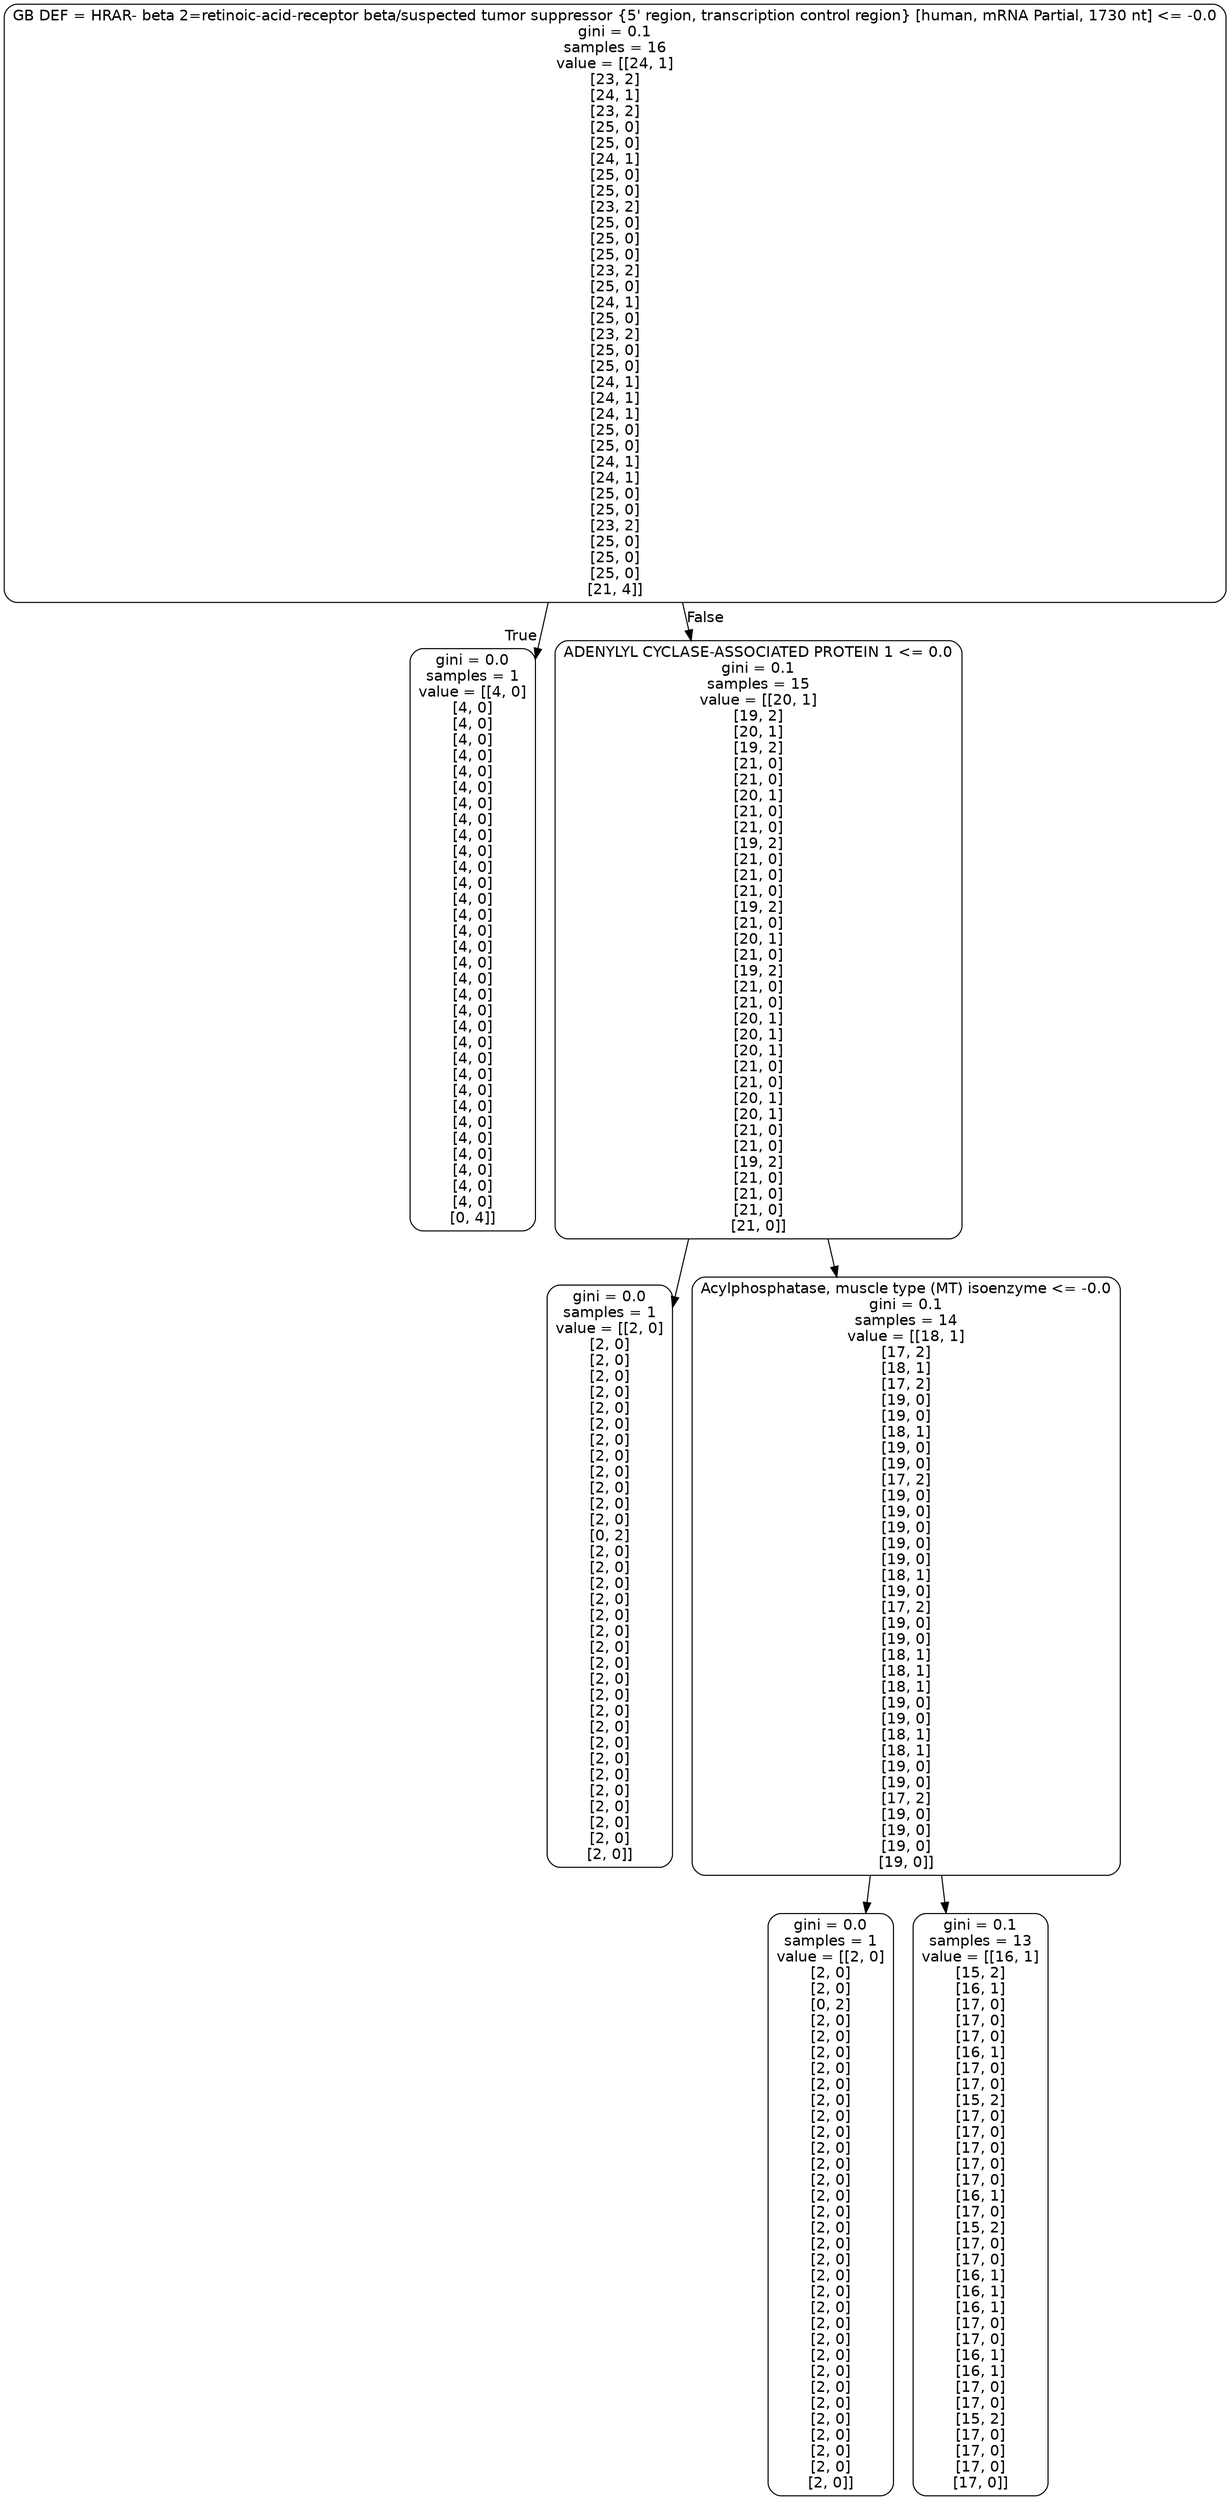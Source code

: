 digraph Tree {
node [shape=box, style="rounded", color="black", fontname=helvetica] ;
edge [fontname=helvetica] ;
0 [label="GB DEF = HRAR- beta 2=retinoic-acid-receptor beta/suspected tumor suppressor {5' region, transcription control region} [human, mRNA Partial, 1730 nt] <= -0.0\ngini = 0.1\nsamples = 16\nvalue = [[24, 1]\n[23, 2]\n[24, 1]\n[23, 2]\n[25, 0]\n[25, 0]\n[24, 1]\n[25, 0]\n[25, 0]\n[23, 2]\n[25, 0]\n[25, 0]\n[25, 0]\n[23, 2]\n[25, 0]\n[24, 1]\n[25, 0]\n[23, 2]\n[25, 0]\n[25, 0]\n[24, 1]\n[24, 1]\n[24, 1]\n[25, 0]\n[25, 0]\n[24, 1]\n[24, 1]\n[25, 0]\n[25, 0]\n[23, 2]\n[25, 0]\n[25, 0]\n[25, 0]\n[21, 4]]"] ;
1 [label="gini = 0.0\nsamples = 1\nvalue = [[4, 0]\n[4, 0]\n[4, 0]\n[4, 0]\n[4, 0]\n[4, 0]\n[4, 0]\n[4, 0]\n[4, 0]\n[4, 0]\n[4, 0]\n[4, 0]\n[4, 0]\n[4, 0]\n[4, 0]\n[4, 0]\n[4, 0]\n[4, 0]\n[4, 0]\n[4, 0]\n[4, 0]\n[4, 0]\n[4, 0]\n[4, 0]\n[4, 0]\n[4, 0]\n[4, 0]\n[4, 0]\n[4, 0]\n[4, 0]\n[4, 0]\n[4, 0]\n[4, 0]\n[0, 4]]"] ;
0 -> 1 [labeldistance=2.5, labelangle=45, headlabel="True"] ;
2 [label="ADENYLYL CYCLASE-ASSOCIATED PROTEIN 1 <= 0.0\ngini = 0.1\nsamples = 15\nvalue = [[20, 1]\n[19, 2]\n[20, 1]\n[19, 2]\n[21, 0]\n[21, 0]\n[20, 1]\n[21, 0]\n[21, 0]\n[19, 2]\n[21, 0]\n[21, 0]\n[21, 0]\n[19, 2]\n[21, 0]\n[20, 1]\n[21, 0]\n[19, 2]\n[21, 0]\n[21, 0]\n[20, 1]\n[20, 1]\n[20, 1]\n[21, 0]\n[21, 0]\n[20, 1]\n[20, 1]\n[21, 0]\n[21, 0]\n[19, 2]\n[21, 0]\n[21, 0]\n[21, 0]\n[21, 0]]"] ;
0 -> 2 [labeldistance=2.5, labelangle=-45, headlabel="False"] ;
3 [label="gini = 0.0\nsamples = 1\nvalue = [[2, 0]\n[2, 0]\n[2, 0]\n[2, 0]\n[2, 0]\n[2, 0]\n[2, 0]\n[2, 0]\n[2, 0]\n[2, 0]\n[2, 0]\n[2, 0]\n[2, 0]\n[0, 2]\n[2, 0]\n[2, 0]\n[2, 0]\n[2, 0]\n[2, 0]\n[2, 0]\n[2, 0]\n[2, 0]\n[2, 0]\n[2, 0]\n[2, 0]\n[2, 0]\n[2, 0]\n[2, 0]\n[2, 0]\n[2, 0]\n[2, 0]\n[2, 0]\n[2, 0]\n[2, 0]]"] ;
2 -> 3 ;
4 [label="Acylphosphatase, muscle type (MT) isoenzyme <= -0.0\ngini = 0.1\nsamples = 14\nvalue = [[18, 1]\n[17, 2]\n[18, 1]\n[17, 2]\n[19, 0]\n[19, 0]\n[18, 1]\n[19, 0]\n[19, 0]\n[17, 2]\n[19, 0]\n[19, 0]\n[19, 0]\n[19, 0]\n[19, 0]\n[18, 1]\n[19, 0]\n[17, 2]\n[19, 0]\n[19, 0]\n[18, 1]\n[18, 1]\n[18, 1]\n[19, 0]\n[19, 0]\n[18, 1]\n[18, 1]\n[19, 0]\n[19, 0]\n[17, 2]\n[19, 0]\n[19, 0]\n[19, 0]\n[19, 0]]"] ;
2 -> 4 ;
5 [label="gini = 0.0\nsamples = 1\nvalue = [[2, 0]\n[2, 0]\n[2, 0]\n[0, 2]\n[2, 0]\n[2, 0]\n[2, 0]\n[2, 0]\n[2, 0]\n[2, 0]\n[2, 0]\n[2, 0]\n[2, 0]\n[2, 0]\n[2, 0]\n[2, 0]\n[2, 0]\n[2, 0]\n[2, 0]\n[2, 0]\n[2, 0]\n[2, 0]\n[2, 0]\n[2, 0]\n[2, 0]\n[2, 0]\n[2, 0]\n[2, 0]\n[2, 0]\n[2, 0]\n[2, 0]\n[2, 0]\n[2, 0]\n[2, 0]]"] ;
4 -> 5 ;
6 [label="gini = 0.1\nsamples = 13\nvalue = [[16, 1]\n[15, 2]\n[16, 1]\n[17, 0]\n[17, 0]\n[17, 0]\n[16, 1]\n[17, 0]\n[17, 0]\n[15, 2]\n[17, 0]\n[17, 0]\n[17, 0]\n[17, 0]\n[17, 0]\n[16, 1]\n[17, 0]\n[15, 2]\n[17, 0]\n[17, 0]\n[16, 1]\n[16, 1]\n[16, 1]\n[17, 0]\n[17, 0]\n[16, 1]\n[16, 1]\n[17, 0]\n[17, 0]\n[15, 2]\n[17, 0]\n[17, 0]\n[17, 0]\n[17, 0]]"] ;
4 -> 6 ;
}